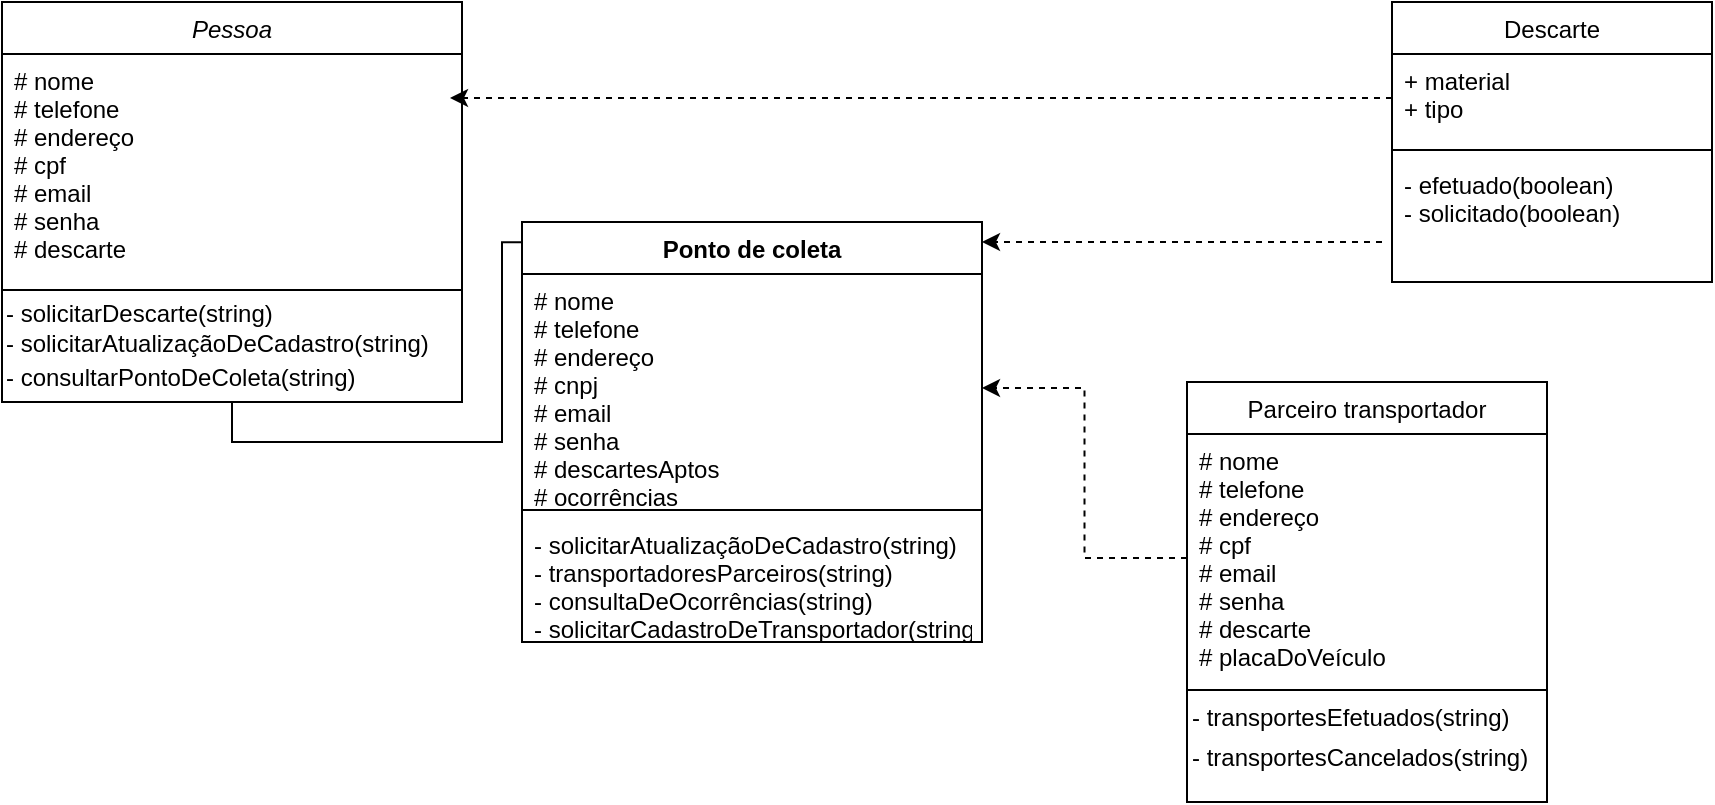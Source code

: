 <mxfile version="15.2.7" type="device"><diagram id="C5RBs43oDa-KdzZeNtuy" name="Page-1"><mxGraphModel dx="852" dy="495" grid="1" gridSize="10" guides="1" tooltips="1" connect="1" arrows="1" fold="1" page="1" pageScale="1" pageWidth="827" pageHeight="1169" math="0" shadow="0"><root><mxCell id="WIyWlLk6GJQsqaUBKTNV-0"/><mxCell id="WIyWlLk6GJQsqaUBKTNV-1" parent="WIyWlLk6GJQsqaUBKTNV-0"/><mxCell id="StiQH8jOZs9XhZA_RQFW-18" style="edgeStyle=orthogonalEdgeStyle;rounded=0;orthogonalLoop=1;jettySize=auto;html=1;exitX=0.5;exitY=1;exitDx=0;exitDy=0;entryX=0.478;entryY=0.048;entryDx=0;entryDy=0;entryPerimeter=0;" parent="WIyWlLk6GJQsqaUBKTNV-1" source="zkfFHV4jXpPFQw0GAbJ--0" target="StiQH8jOZs9XhZA_RQFW-14" edge="1"><mxGeometry relative="1" as="geometry"/></mxCell><mxCell id="zkfFHV4jXpPFQw0GAbJ--0" value="Pessoa" style="swimlane;fontStyle=2;align=center;verticalAlign=top;childLayout=stackLayout;horizontal=1;startSize=26;horizontalStack=0;resizeParent=1;resizeLast=0;collapsible=1;marginBottom=0;rounded=0;shadow=0;strokeWidth=1;" parent="WIyWlLk6GJQsqaUBKTNV-1" vertex="1"><mxGeometry x="25" y="140" width="230" height="200" as="geometry"><mxRectangle x="230" y="140" width="160" height="26" as="alternateBounds"/></mxGeometry></mxCell><mxCell id="zkfFHV4jXpPFQw0GAbJ--3" value="# nome&#10;# telefone&#10;# endereço&#10;# cpf&#10;# email&#10;# senha&#10;# descarte" style="text;align=left;verticalAlign=top;spacingLeft=4;spacingRight=4;overflow=hidden;rotatable=0;points=[[0,0.5],[1,0.5]];portConstraint=eastwest;rounded=0;shadow=0;html=0;" parent="zkfFHV4jXpPFQw0GAbJ--0" vertex="1"><mxGeometry y="26" width="230" height="114" as="geometry"/></mxCell><mxCell id="zkfFHV4jXpPFQw0GAbJ--4" value="" style="line;html=1;strokeWidth=1;align=left;verticalAlign=middle;spacingTop=-1;spacingLeft=3;spacingRight=3;rotatable=0;labelPosition=right;points=[];portConstraint=eastwest;" parent="zkfFHV4jXpPFQw0GAbJ--0" vertex="1"><mxGeometry y="140" width="230" height="8" as="geometry"/></mxCell><mxCell id="StiQH8jOZs9XhZA_RQFW-5" value="- solicitarDescarte(string)&lt;br&gt;- solicitarAtualizaçãoDeCadastro(string)" style="text;html=1;align=left;verticalAlign=middle;resizable=0;points=[];autosize=1;strokeColor=none;fillColor=none;" parent="zkfFHV4jXpPFQw0GAbJ--0" vertex="1"><mxGeometry y="148" width="230" height="30" as="geometry"/></mxCell><mxCell id="StiQH8jOZs9XhZA_RQFW-8" value="- consultarPontoDeColeta(string)" style="text;html=1;align=left;verticalAlign=middle;resizable=0;points=[];autosize=1;strokeColor=none;fillColor=none;" parent="zkfFHV4jXpPFQw0GAbJ--0" vertex="1"><mxGeometry y="178" width="230" height="20" as="geometry"/></mxCell><mxCell id="zkfFHV4jXpPFQw0GAbJ--6" value="Parceiro transportador" style="swimlane;fontStyle=0;align=center;verticalAlign=top;childLayout=stackLayout;horizontal=1;startSize=26;horizontalStack=0;resizeParent=1;resizeLast=0;collapsible=1;marginBottom=0;rounded=0;shadow=0;strokeWidth=1;" parent="WIyWlLk6GJQsqaUBKTNV-1" vertex="1"><mxGeometry x="617.5" y="330" width="180" height="210" as="geometry"><mxRectangle x="130" y="380" width="160" height="26" as="alternateBounds"/></mxGeometry></mxCell><mxCell id="zkfFHV4jXpPFQw0GAbJ--8" value="# nome&#10;# telefone&#10;# endereço&#10;# cpf&#10;# email&#10;# senha&#10;# descarte&#10;# placaDoVeículo" style="text;align=left;verticalAlign=top;spacingLeft=4;spacingRight=4;overflow=hidden;rotatable=0;points=[[0,0.5],[1,0.5]];portConstraint=eastwest;rounded=0;shadow=0;html=0;" parent="zkfFHV4jXpPFQw0GAbJ--6" vertex="1"><mxGeometry y="26" width="180" height="124" as="geometry"/></mxCell><mxCell id="zkfFHV4jXpPFQw0GAbJ--9" value="" style="line;html=1;strokeWidth=1;align=left;verticalAlign=middle;spacingTop=-1;spacingLeft=3;spacingRight=3;rotatable=0;labelPosition=right;points=[];portConstraint=eastwest;" parent="zkfFHV4jXpPFQw0GAbJ--6" vertex="1"><mxGeometry y="150" width="180" height="8" as="geometry"/></mxCell><mxCell id="StiQH8jOZs9XhZA_RQFW-11" value="- transportesEfetuados(string)" style="text;html=1;align=left;verticalAlign=middle;resizable=0;points=[];autosize=1;strokeColor=none;fillColor=none;" parent="zkfFHV4jXpPFQw0GAbJ--6" vertex="1"><mxGeometry y="158" width="180" height="20" as="geometry"/></mxCell><mxCell id="StiQH8jOZs9XhZA_RQFW-12" value="- transportesCancelados(string)" style="text;html=1;align=left;verticalAlign=middle;resizable=0;points=[];autosize=1;strokeColor=none;fillColor=none;" parent="zkfFHV4jXpPFQw0GAbJ--6" vertex="1"><mxGeometry y="178" width="180" height="20" as="geometry"/></mxCell><mxCell id="zkfFHV4jXpPFQw0GAbJ--17" value="Descarte" style="swimlane;fontStyle=0;align=center;verticalAlign=top;childLayout=stackLayout;horizontal=1;startSize=26;horizontalStack=0;resizeParent=1;resizeLast=0;collapsible=1;marginBottom=0;rounded=0;shadow=0;strokeWidth=1;" parent="WIyWlLk6GJQsqaUBKTNV-1" vertex="1"><mxGeometry x="720" y="140" width="160" height="140" as="geometry"><mxRectangle x="550" y="140" width="160" height="26" as="alternateBounds"/></mxGeometry></mxCell><mxCell id="zkfFHV4jXpPFQw0GAbJ--18" value="+ material&#10;+ tipo" style="text;align=left;verticalAlign=top;spacingLeft=4;spacingRight=4;overflow=hidden;rotatable=0;points=[[0,0.5],[1,0.5]];portConstraint=eastwest;" parent="zkfFHV4jXpPFQw0GAbJ--17" vertex="1"><mxGeometry y="26" width="160" height="44" as="geometry"/></mxCell><mxCell id="zkfFHV4jXpPFQw0GAbJ--23" value="" style="line;html=1;strokeWidth=1;align=left;verticalAlign=middle;spacingTop=-1;spacingLeft=3;spacingRight=3;rotatable=0;labelPosition=right;points=[];portConstraint=eastwest;" parent="zkfFHV4jXpPFQw0GAbJ--17" vertex="1"><mxGeometry y="70" width="160" height="8" as="geometry"/></mxCell><mxCell id="zkfFHV4jXpPFQw0GAbJ--25" value="- efetuado(boolean)&#10;- solicitado(boolean)" style="text;align=left;verticalAlign=top;spacingLeft=4;spacingRight=4;overflow=hidden;rotatable=0;points=[[0,0.5],[1,0.5]];portConstraint=eastwest;" parent="zkfFHV4jXpPFQw0GAbJ--17" vertex="1"><mxGeometry y="78" width="160" height="44" as="geometry"/></mxCell><mxCell id="StiQH8jOZs9XhZA_RQFW-21" style="edgeStyle=orthogonalEdgeStyle;rounded=0;orthogonalLoop=1;jettySize=auto;html=1;exitX=0;exitY=0.5;exitDx=0;exitDy=0;entryX=1;entryY=0.5;entryDx=0;entryDy=0;dashed=1;" parent="WIyWlLk6GJQsqaUBKTNV-1" source="zkfFHV4jXpPFQw0GAbJ--8" target="StiQH8jOZs9XhZA_RQFW-15" edge="1"><mxGeometry relative="1" as="geometry"><mxPoint x="310" y="498" as="targetPoint"/></mxGeometry></mxCell><mxCell id="StiQH8jOZs9XhZA_RQFW-24" style="edgeStyle=orthogonalEdgeStyle;rounded=0;orthogonalLoop=1;jettySize=auto;html=1;dashed=1;" parent="WIyWlLk6GJQsqaUBKTNV-1" source="zkfFHV4jXpPFQw0GAbJ--18" edge="1"><mxGeometry relative="1" as="geometry"><mxPoint x="249" y="188" as="targetPoint"/><Array as="points"><mxPoint x="340" y="188"/><mxPoint x="340" y="188"/></Array></mxGeometry></mxCell><mxCell id="StiQH8jOZs9XhZA_RQFW-14" value="Ponto de coleta" style="swimlane;fontStyle=1;align=center;verticalAlign=top;childLayout=stackLayout;horizontal=1;startSize=26;horizontalStack=0;resizeParent=1;resizeParentMax=0;resizeLast=0;collapsible=1;marginBottom=0;" parent="WIyWlLk6GJQsqaUBKTNV-1" vertex="1"><mxGeometry x="285" y="250" width="230" height="210" as="geometry"/></mxCell><mxCell id="StiQH8jOZs9XhZA_RQFW-15" value="# nome&#10;# telefone&#10;# endereço&#10;# cnpj&#10;# email&#10;# senha&#10;# descartesAptos&#10;# ocorrências&#10;" style="text;strokeColor=none;fillColor=none;align=left;verticalAlign=top;spacingLeft=4;spacingRight=4;overflow=hidden;rotatable=0;points=[[0,0.5],[1,0.5]];portConstraint=eastwest;" parent="StiQH8jOZs9XhZA_RQFW-14" vertex="1"><mxGeometry y="26" width="230" height="114" as="geometry"/></mxCell><mxCell id="StiQH8jOZs9XhZA_RQFW-16" value="" style="line;strokeWidth=1;fillColor=none;align=left;verticalAlign=middle;spacingTop=-1;spacingLeft=3;spacingRight=3;rotatable=0;labelPosition=right;points=[];portConstraint=eastwest;" parent="StiQH8jOZs9XhZA_RQFW-14" vertex="1"><mxGeometry y="140" width="230" height="8" as="geometry"/></mxCell><mxCell id="StiQH8jOZs9XhZA_RQFW-17" value="- solicitarAtualizaçãoDeCadastro(string)&#10;- transportadoresParceiros(string)&#10;- consultaDeOcorrências(string)&#10;- solicitarCadastroDeTransportador(string)&#10;" style="text;strokeColor=none;fillColor=none;align=left;verticalAlign=top;spacingLeft=4;spacingRight=4;overflow=hidden;rotatable=0;points=[[0,0.5],[1,0.5]];portConstraint=eastwest;" parent="StiQH8jOZs9XhZA_RQFW-14" vertex="1"><mxGeometry y="148" width="230" height="62" as="geometry"/></mxCell><mxCell id="4GlwGigca35GsmHTJlmK-1" value="" style="edgeStyle=orthogonalEdgeStyle;rounded=0;orthogonalLoop=1;jettySize=auto;html=1;endArrow=none;" parent="WIyWlLk6GJQsqaUBKTNV-1" source="zkfFHV4jXpPFQw0GAbJ--0" edge="1"><mxGeometry relative="1" as="geometry"><mxPoint x="145" y="360" as="targetPoint"/><mxPoint x="110" y="340" as="sourcePoint"/></mxGeometry></mxCell><mxCell id="d_WuBm5pER4I9rTPhNPt-1" style="edgeStyle=orthogonalEdgeStyle;rounded=0;orthogonalLoop=1;jettySize=auto;html=1;dashed=1;" parent="WIyWlLk6GJQsqaUBKTNV-1" edge="1"><mxGeometry relative="1" as="geometry"><mxPoint x="715" y="260" as="sourcePoint"/><mxPoint x="515" y="260" as="targetPoint"/></mxGeometry></mxCell></root></mxGraphModel></diagram></mxfile>